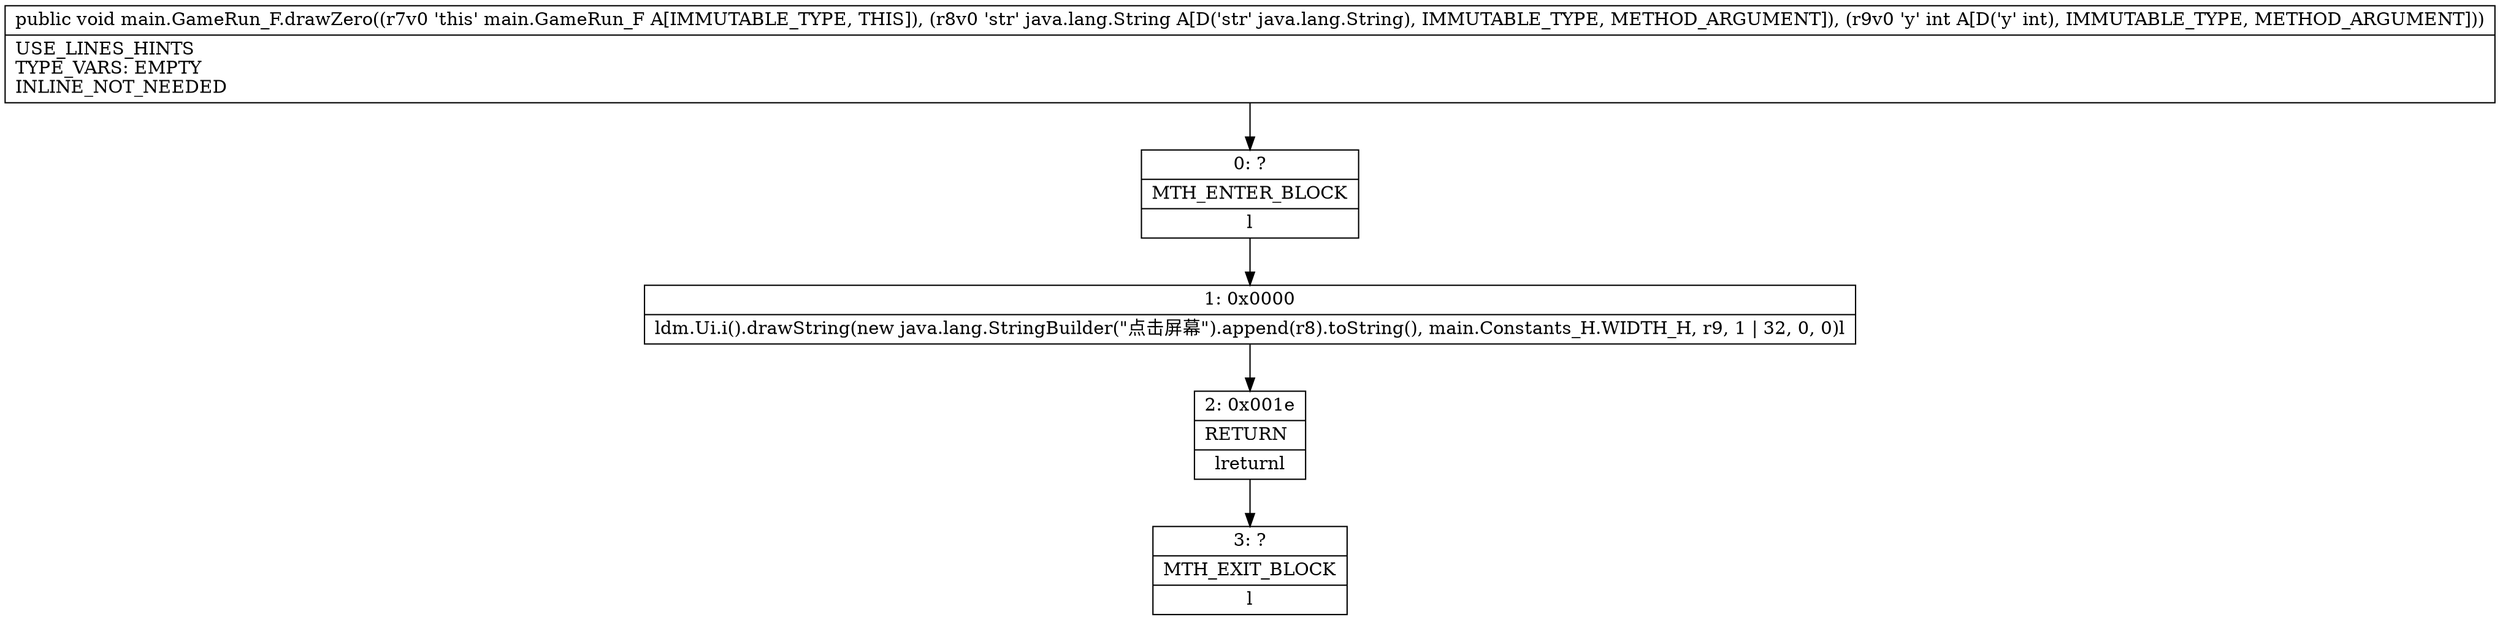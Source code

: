 digraph "CFG formain.GameRun_F.drawZero(Ljava\/lang\/String;I)V" {
Node_0 [shape=record,label="{0\:\ ?|MTH_ENTER_BLOCK\l|l}"];
Node_1 [shape=record,label="{1\:\ 0x0000|ldm.Ui.i().drawString(new java.lang.StringBuilder(\"点击屏幕\").append(r8).toString(), main.Constants_H.WIDTH_H, r9, 1 \| 32, 0, 0)l}"];
Node_2 [shape=record,label="{2\:\ 0x001e|RETURN\l|lreturnl}"];
Node_3 [shape=record,label="{3\:\ ?|MTH_EXIT_BLOCK\l|l}"];
MethodNode[shape=record,label="{public void main.GameRun_F.drawZero((r7v0 'this' main.GameRun_F A[IMMUTABLE_TYPE, THIS]), (r8v0 'str' java.lang.String A[D('str' java.lang.String), IMMUTABLE_TYPE, METHOD_ARGUMENT]), (r9v0 'y' int A[D('y' int), IMMUTABLE_TYPE, METHOD_ARGUMENT]))  | USE_LINES_HINTS\lTYPE_VARS: EMPTY\lINLINE_NOT_NEEDED\l}"];
MethodNode -> Node_0;
Node_0 -> Node_1;
Node_1 -> Node_2;
Node_2 -> Node_3;
}

